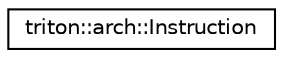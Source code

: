 digraph "Graphical Class Hierarchy"
{
  edge [fontname="Helvetica",fontsize="10",labelfontname="Helvetica",labelfontsize="10"];
  node [fontname="Helvetica",fontsize="10",shape=record];
  rankdir="LR";
  Node0 [label="triton::arch::Instruction",height=0.2,width=0.4,color="black", fillcolor="white", style="filled",URL="$classtriton_1_1arch_1_1Instruction.html",tooltip="This class is used when to represent an instruction. "];
}
